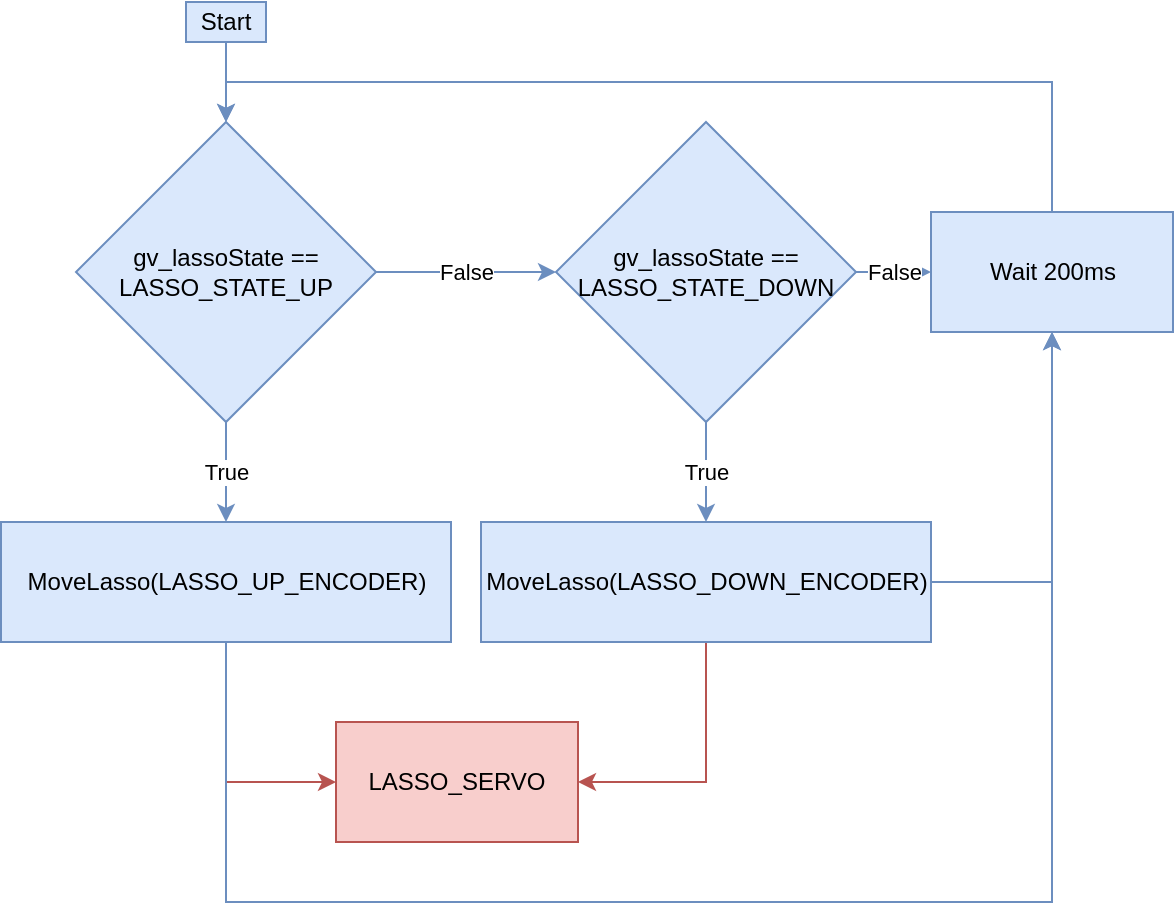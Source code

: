 <mxfile version="12.3.8" type="device" pages="1"><diagram name="Page-1" id="52a04d89-c75d-2922-d76d-85b35f80e030"><mxGraphModel dx="910" dy="772" grid="1" gridSize="10" guides="1" tooltips="1" connect="1" arrows="1" fold="1" page="1" pageScale="1" pageWidth="1100" pageHeight="850" background="#ffffff" math="0" shadow="0"><root><mxCell id="0"/><mxCell id="1" parent="0"/><mxCell id="Ez6otKZ31WWFI9ajh4TO-7" value="True" style="edgeStyle=orthogonalEdgeStyle;rounded=0;orthogonalLoop=1;jettySize=auto;html=1;fillColor=#dae8fc;strokeColor=#6c8ebf;" parent="1" source="Ez6otKZ31WWFI9ajh4TO-1" target="Ez6otKZ31WWFI9ajh4TO-6" edge="1"><mxGeometry relative="1" as="geometry"/></mxCell><mxCell id="yibASVsmuY4hqysWJWVi-2" value="False" style="edgeStyle=orthogonalEdgeStyle;rounded=0;orthogonalLoop=1;jettySize=auto;html=1;fillColor=#dae8fc;strokeColor=#6c8ebf;" parent="1" source="Ez6otKZ31WWFI9ajh4TO-1" target="yibASVsmuY4hqysWJWVi-1" edge="1"><mxGeometry relative="1" as="geometry"/></mxCell><mxCell id="Ez6otKZ31WWFI9ajh4TO-1" value="gv_lassoState == LASSO_STATE_UP" style="rhombus;whiteSpace=wrap;html=1;fillColor=#dae8fc;strokeColor=#6c8ebf;" parent="1" vertex="1"><mxGeometry x="400" y="230" width="150" height="150" as="geometry"/></mxCell><mxCell id="yibASVsmuY4hqysWJWVi-4" value="True" style="edgeStyle=orthogonalEdgeStyle;rounded=0;orthogonalLoop=1;jettySize=auto;html=1;fillColor=#dae8fc;strokeColor=#6c8ebf;" parent="1" source="yibASVsmuY4hqysWJWVi-1" target="yibASVsmuY4hqysWJWVi-3" edge="1"><mxGeometry relative="1" as="geometry"/></mxCell><mxCell id="yibASVsmuY4hqysWJWVi-21" value="False" style="edgeStyle=orthogonalEdgeStyle;rounded=0;orthogonalLoop=1;jettySize=auto;html=1;fillColor=#dae8fc;strokeColor=#6c8ebf;" parent="1" source="yibASVsmuY4hqysWJWVi-1" target="yibASVsmuY4hqysWJWVi-5" edge="1"><mxGeometry relative="1" as="geometry"/></mxCell><mxCell id="yibASVsmuY4hqysWJWVi-1" value="gv_lassoState == LASSO_STATE_DOWN" style="rhombus;whiteSpace=wrap;html=1;fillColor=#dae8fc;strokeColor=#6c8ebf;" parent="1" vertex="1"><mxGeometry x="640" y="230" width="150" height="150" as="geometry"/></mxCell><mxCell id="yibASVsmuY4hqysWJWVi-10" value="" style="edgeStyle=orthogonalEdgeStyle;rounded=0;orthogonalLoop=1;jettySize=auto;html=1;entryX=0;entryY=0.5;entryDx=0;entryDy=0;fillColor=#f8cecc;strokeColor=#b85450;" parent="1" source="Ez6otKZ31WWFI9ajh4TO-6" target="yibASVsmuY4hqysWJWVi-6" edge="1"><mxGeometry relative="1" as="geometry"><mxPoint x="475" y="570" as="targetPoint"/></mxGeometry></mxCell><mxCell id="yibASVsmuY4hqysWJWVi-14" value="" style="edgeStyle=orthogonalEdgeStyle;rounded=0;orthogonalLoop=1;jettySize=auto;html=1;entryX=0.5;entryY=1;entryDx=0;entryDy=0;fillColor=#dae8fc;strokeColor=#6c8ebf;" parent="1" source="Ez6otKZ31WWFI9ajh4TO-6" target="yibASVsmuY4hqysWJWVi-5" edge="1"><mxGeometry relative="1" as="geometry"><mxPoint x="282.5" y="460" as="targetPoint"/><Array as="points"><mxPoint x="475" y="620"/><mxPoint x="888" y="620"/></Array></mxGeometry></mxCell><mxCell id="Ez6otKZ31WWFI9ajh4TO-6" value="MoveLasso(LASSO_UP_ENCODER)" style="rounded=0;whiteSpace=wrap;html=1;fillColor=#dae8fc;strokeColor=#6c8ebf;" parent="1" vertex="1"><mxGeometry x="362.5" y="430" width="225" height="60" as="geometry"/></mxCell><mxCell id="Ez6otKZ31WWFI9ajh4TO-22" value="" style="edgeStyle=orthogonalEdgeStyle;rounded=0;orthogonalLoop=1;jettySize=auto;html=1;entryX=0.5;entryY=0;entryDx=0;entryDy=0;fillColor=#dae8fc;strokeColor=#6c8ebf;exitX=0.5;exitY=1;exitDx=0;exitDy=0;" parent="1" source="Ez6otKZ31WWFI9ajh4TO-23" target="Ez6otKZ31WWFI9ajh4TO-1" edge="1"><mxGeometry relative="1" as="geometry"><mxPoint x="464" y="150" as="sourcePoint"/><mxPoint x="464" y="230" as="targetPoint"/><Array as="points"><mxPoint x="475" y="190"/></Array></mxGeometry></mxCell><mxCell id="Ez6otKZ31WWFI9ajh4TO-23" value="Start" style="text;html=1;strokeColor=#6c8ebf;fillColor=#dae8fc;align=center;verticalAlign=middle;whiteSpace=wrap;rounded=0;" parent="1" vertex="1"><mxGeometry x="455" y="170" width="40" height="20" as="geometry"/></mxCell><mxCell id="yibASVsmuY4hqysWJWVi-8" value="" style="edgeStyle=orthogonalEdgeStyle;rounded=0;orthogonalLoop=1;jettySize=auto;html=1;entryX=1;entryY=0.5;entryDx=0;entryDy=0;fillColor=#f8cecc;strokeColor=#b85450;" parent="1" source="yibASVsmuY4hqysWJWVi-3" target="yibASVsmuY4hqysWJWVi-6" edge="1"><mxGeometry relative="1" as="geometry"><mxPoint x="715" y="570" as="targetPoint"/></mxGeometry></mxCell><mxCell id="yibASVsmuY4hqysWJWVi-16" value="" style="edgeStyle=orthogonalEdgeStyle;rounded=0;orthogonalLoop=1;jettySize=auto;html=1;entryX=0.5;entryY=1;entryDx=0;entryDy=0;fillColor=#dae8fc;strokeColor=#6c8ebf;" parent="1" source="yibASVsmuY4hqysWJWVi-3" target="yibASVsmuY4hqysWJWVi-5" edge="1"><mxGeometry relative="1" as="geometry"><mxPoint x="907.5" y="460" as="targetPoint"/><Array as="points"><mxPoint x="888" y="460"/></Array></mxGeometry></mxCell><mxCell id="yibASVsmuY4hqysWJWVi-3" value="MoveLasso(LASSO_DOWN_ENCODER)" style="rounded=0;whiteSpace=wrap;html=1;fillColor=#dae8fc;strokeColor=#6c8ebf;" parent="1" vertex="1"><mxGeometry x="602.5" y="430" width="225" height="60" as="geometry"/></mxCell><mxCell id="yibASVsmuY4hqysWJWVi-20" value="" style="edgeStyle=orthogonalEdgeStyle;rounded=0;orthogonalLoop=1;jettySize=auto;html=1;entryX=0.5;entryY=0;entryDx=0;entryDy=0;fillColor=#dae8fc;strokeColor=#6c8ebf;" parent="1" source="yibASVsmuY4hqysWJWVi-5" target="Ez6otKZ31WWFI9ajh4TO-1" edge="1"><mxGeometry relative="1" as="geometry"><mxPoint x="888" y="190" as="targetPoint"/><Array as="points"><mxPoint x="888" y="210"/><mxPoint x="475" y="210"/></Array></mxGeometry></mxCell><mxCell id="yibASVsmuY4hqysWJWVi-5" value="Wait 200ms" style="rounded=0;whiteSpace=wrap;html=1;fillColor=#dae8fc;strokeColor=#6c8ebf;" parent="1" vertex="1"><mxGeometry x="827.5" y="275" width="121" height="60" as="geometry"/></mxCell><mxCell id="yibASVsmuY4hqysWJWVi-6" value="LASSO_SERVO" style="rounded=0;whiteSpace=wrap;html=1;fillColor=#f8cecc;strokeColor=#b85450;" parent="1" vertex="1"><mxGeometry x="530" y="530" width="121" height="60" as="geometry"/></mxCell></root></mxGraphModel></diagram></mxfile>
